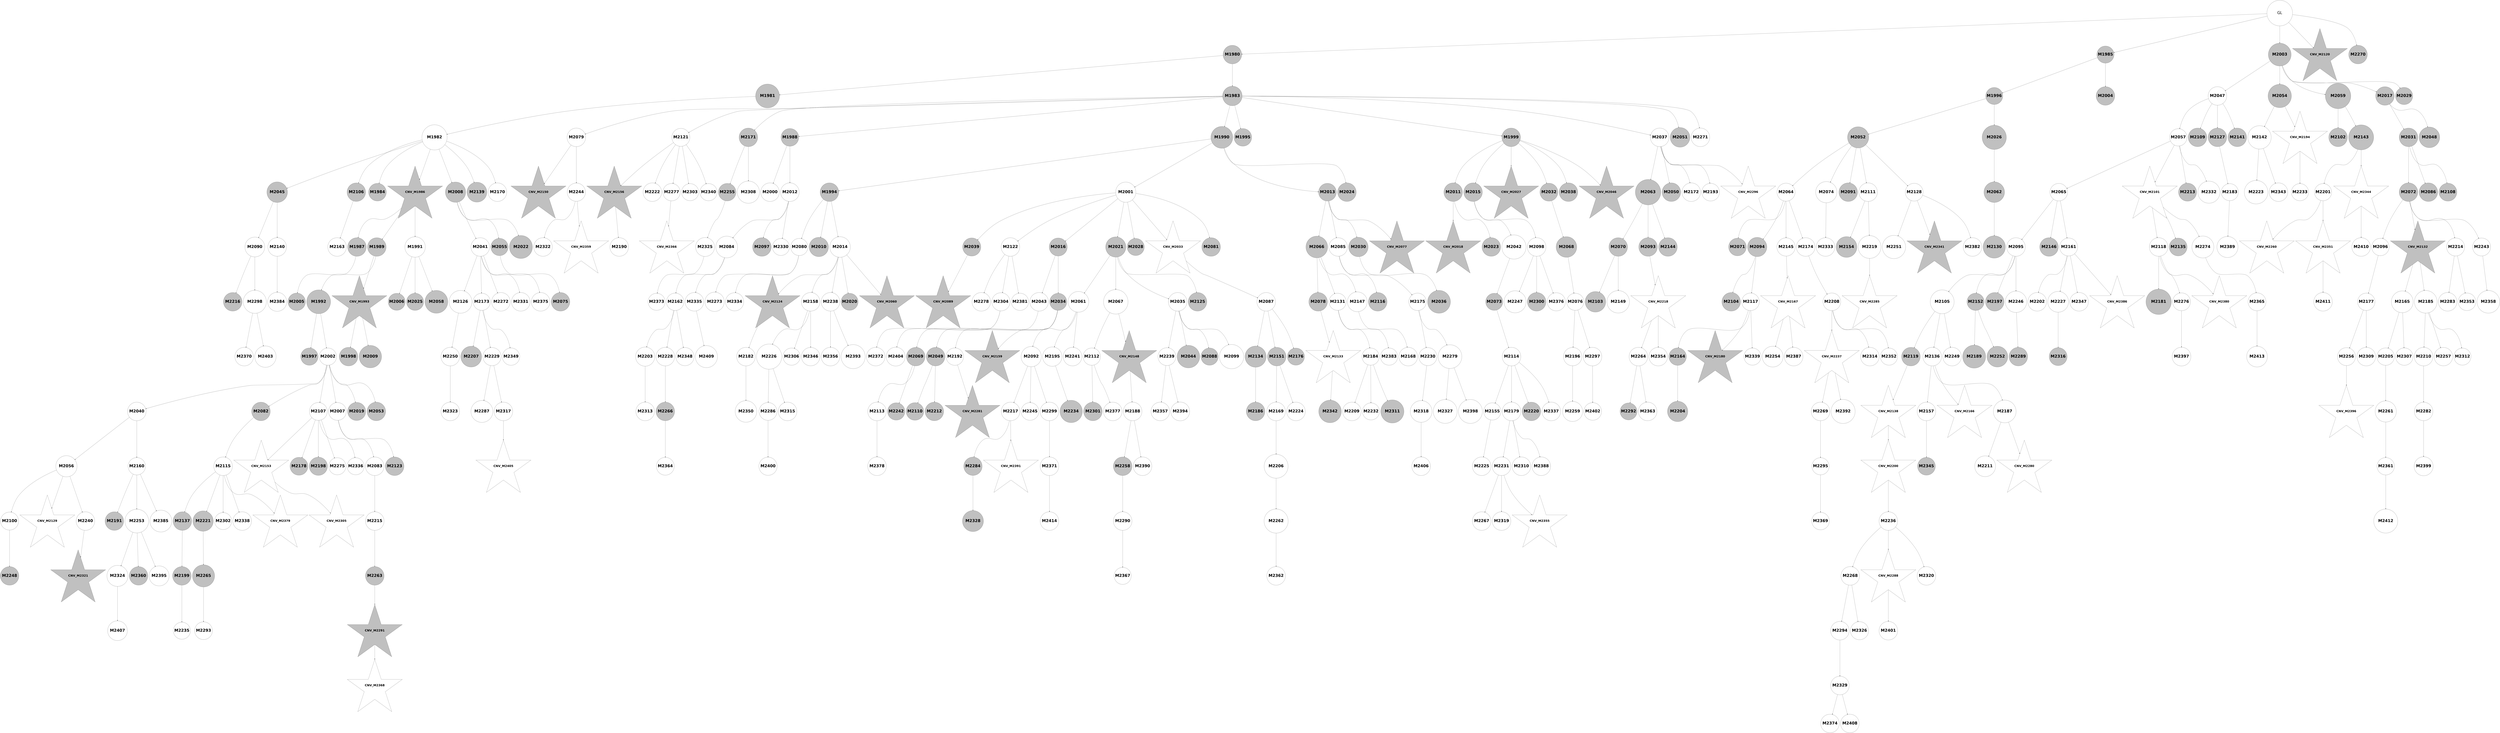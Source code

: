 digraph G { 
2049 -> 2099;
2050 -> 2066;
2050 -> 2170;
2051 -> 2136;
2051 -> 2183;
2051 -> 2282;
2051 -> 2341;
2051 -> 2385;
2052 -> 2083;
2053 -> 2079;
2055 -> 2100;
2055 -> 2150;
2057 -> 2067;
2057 -> 2119;
2057 -> 2137;
2057 -> 2151;
2059 -> 2120;
2059 -> 2222;
2062 -> 2074;
2062 -> 2084;
2062 -> 2101;
2062 -> 2121;
2062 -> 2138;
2064 -> 2152;
2064 -> 2204;
2065 -> 2085;
2066 -> 2110;
2066 -> 2139;
2066 -> 2250;
2067 -> 2075;
2067 -> 2111;
2067 -> 2223;
2067 -> 2342;
2069 -> 2112;
2069 -> 2153;
2071 -> 2102;
2071 -> 2205;
2071 -> 2251;
2072 -> 2140;
2073 -> 2080;
2073 -> 2103;
2073 -> 2154;
2074 -> 2081;
2074 -> 2104;
2074 -> 2155;
2074 -> 2184;
2075 -> 2105;
2075 -> 2156;
2075 -> 2171;
2076 -> 2088;
2076 -> 2141;
2076 -> 2157;
2077 -> 2122;
2077 -> 2158;
2078 -> 2086;
2079 -> 2123;
2079 -> 2252;
2080 -> 2113;
2080 -> 2159;
2082 -> 2106;
2082 -> 2142;
2082 -> 2224;
2082 -> 2253;
2083 -> 2124;
2084 -> 2343;
2086 -> 2206;
2086 -> 2307;
2088 -> 2143;
2089 -> 2160;
2089 -> 2254;
2090 -> 2283;
2090 -> 2344;
2092 -> 2125;
2093 -> 2225;
2094 -> 2172;
2094 -> 2345;
2095 -> 2126;
2095 -> 2185;
2097 -> 2144;
2097 -> 2161;
2097 -> 2186;
2100 -> 2226;
2100 -> 2308;
2102 -> 2227;
2102 -> 2255;
2102 -> 2309;
2103 -> 2228;
2104 -> 2114;
2104 -> 2127;
2105 -> 2115;
2105 -> 2162;
2105 -> 2207;
2105 -> 2256;
2106 -> 2187;
2108 -> 2257;
2108 -> 2310;
2108 -> 2386;
2110 -> 2258;
2111 -> 2128;
2111 -> 2145;
2111 -> 2284;
2115 -> 2129;
2115 -> 2146;
2115 -> 2259;
2116 -> 2173;
2117 -> 2163;
2117 -> 2188;
2117 -> 2208;
2117 -> 2285;
2117 -> 2346;
2121 -> 2164;
2121 -> 2229;
2122 -> 2311;
2122 -> 2387;
2123 -> 2388;
2124 -> 2165;
2124 -> 2189;
2124 -> 2230;
2124 -> 2347;
2125 -> 2147;
2125 -> 2231;
2125 -> 2312;
2125 -> 2348;
2125 -> 2389;
2127 -> 2174;
2127 -> 2190;
2127 -> 2349;
2128 -> 2191;
2128 -> 2286;
2128 -> 2390;
2129 -> 2148;
2131 -> 2166;
2131 -> 2232;
2131 -> 2287;
2131 -> 2313;
2131 -> 2350;
2132 -> 2288;
2132 -> 2314;
2132 -> 2391;
2134 -> 2192;
2136 -> 2260;
2137 -> 2193;
2138 -> 2261;
2138 -> 2351;
2138 -> 2392;
2141 -> 2194;
2141 -> 2393;
2142 -> 2175;
2142 -> 2195;
2143 -> 2352;
2144 -> 2196;
2146 -> 2167;
2146 -> 2176;
2146 -> 2197;
2147 -> 2209;
2148 -> 2210;
2150 -> 2394;
2152 -> 2233;
2152 -> 2353;
2153 -> 2211;
2153 -> 2354;
2155 -> 2177;
2157 -> 2178;
2158 -> 2198;
2161 -> 2179;
2161 -> 2234;
2162 -> 2199;
2162 -> 2262;
2163 -> 2315;
2165 -> 2235;
2166 -> 2200;
2167 -> 2355;
2168 -> 2236;
2168 -> 2316;
2168 -> 2356;
2170 -> 2201;
2170 -> 2263;
2170 -> 2395;
2171 -> 2212;
2171 -> 2237;
2171 -> 2357;
2171 -> 2396;
2172 -> 2213;
2172 -> 2238;
2172 -> 2358;
2174 -> 2214;
2175 -> 2215;
2175 -> 2317;
2177 -> 2264;
2177 -> 2397;
2179 -> 2216;
2181 -> 2265;
2181 -> 2318;
2183 -> 2217;
2183 -> 2239;
2183 -> 2359;
2184 -> 2218;
2185 -> 2240;
2185 -> 2289;
2187 -> 2266;
2187 -> 2319;
2189 -> 2241;
2189 -> 2320;
2189 -> 2398;
2192 -> 2360;
2193 -> 2399;
2194 -> 2219;
2194 -> 2242;
2194 -> 2321;
2195 -> 2220;
2195 -> 2267;
2195 -> 2322;
2197 -> 2221;
2197 -> 2290;
2198 -> 2268;
2198 -> 2400;
2202 -> 2291;
2204 -> 2243;
2205 -> 2244;
2206 -> 2269;
2209 -> 2245;
2210 -> 2246;
2211 -> 2270;
2211 -> 2361;
2213 -> 2323;
2215 -> 2271;
2216 -> 2272;
2218 -> 2247;
2218 -> 2324;
2218 -> 2362;
2220 -> 2292;
2224 -> 2293;
2224 -> 2363;
2225 -> 2273;
2227 -> 2294;
2227 -> 2401;
2228 -> 2274;
2228 -> 2364;
2229 -> 2295;
2231 -> 2275;
2236 -> 2296;
2236 -> 2325;
2237 -> 2326;
2238 -> 2276;
2239 -> 2297;
2239 -> 2327;
2240 -> 2328;
2241 -> 2277;
2241 -> 2329;
2241 -> 2365;
2246 -> 2278;
2246 -> 2298;
2246 -> 2330;
2247 -> 2279;
2247 -> 2402;
2248 -> 2366;
2248 -> 2403;
2249 -> 2367;
2249 -> 2404;
2250 -> 2331;
2253 -> 2368;
2254 -> 2332;
2254 -> 2369;
2256 -> 2299;
2260 -> 2333;
2263 -> 2334;
2263 -> 2370;
2263 -> 2405;
2265 -> 2335;
2266 -> 2406;
2268 -> 2300;
2271 -> 2371;
2272 -> 2372;
2273 -> 2301;
2274 -> 2302;
2274 -> 2373;
2275 -> 2303;
2276 -> 2374;
2278 -> 2304;
2278 -> 2336;
2279 -> 2305;
2284 -> 2375;
2286 -> 2407;
2287 -> 2376;
2289 -> 2337;
2289 -> 2408;
2292 -> 2409;
2294 -> 2338;
2296 -> 2410;
2298 -> 2411;
2300 -> 2377;
2301 -> 2378;
2304 -> 2339;
2305 -> 2379;
2307 -> 2412;
2308 -> 2380;
2308 -> 2413;
2309 -> 2381;
2314 -> 2382;
2314 -> 2414;
2327 -> 2415;
2328 -> 2416;
2334 -> 2417;
2335 -> 2383;
2339 -> 2384;
2339 -> 2418;
2345 -> 2419;
2354 -> 2420;
2361 -> 2421;
2371 -> 2422;
2375 -> 2423;
2381 -> 2424;
1989 -> 1990;
1989 -> 1995;
1989 -> 2013;
1989 -> 2130;
1989 -> 2280;
1990 -> 1991;
1990 -> 1993;
1991 -> 1992;
1992 -> 1994;
1992 -> 1996;
1992 -> 2018;
1992 -> 2055;
1992 -> 2116;
1992 -> 2149;
1992 -> 2180;
1993 -> 1998;
1993 -> 2000;
1993 -> 2005;
1993 -> 2009;
1993 -> 2047;
1993 -> 2061;
1993 -> 2089;
1993 -> 2131;
1993 -> 2181;
1993 -> 2281;
1995 -> 2006;
1995 -> 2014;
1996 -> 1997;
1996 -> 1999;
1996 -> 2001;
1997 -> 2015;
1998 -> 2010;
1998 -> 2022;
1999 -> 2002;
1999 -> 2003;
2000 -> 2004;
2000 -> 2011;
2000 -> 2023;
2000 -> 2034;
2001 -> 2016;
2001 -> 2035;
2001 -> 2068;
2002 -> 2007;
2002 -> 2012;
2003 -> 2008;
2003 -> 2019;
2004 -> 2020;
2004 -> 2024;
2004 -> 2090;
2006 -> 2036;
2006 -> 2062;
2009 -> 2021;
2009 -> 2025;
2009 -> 2037;
2009 -> 2042;
2009 -> 2048;
2009 -> 2056;
2011 -> 2026;
2011 -> 2031;
2011 -> 2038;
2011 -> 2043;
2011 -> 2049;
2011 -> 2091;
2011 -> 2132;
2012 -> 2017;
2012 -> 2029;
2012 -> 2050;
2012 -> 2063;
2012 -> 2092;
2012 -> 2117;
2013 -> 2027;
2013 -> 2039;
2013 -> 2057;
2013 -> 2064;
2013 -> 2069;
2017 -> 2093;
2017 -> 2133;
2018 -> 2032;
2018 -> 2051;
2018 -> 2065;
2021 -> 2028;
2021 -> 2033;
2022 -> 2094;
2022 -> 2107;
2022 -> 2340;
2023 -> 2040;
2023 -> 2076;
2023 -> 2087;
2023 -> 2095;
2024 -> 2030;
2024 -> 2070;
2024 -> 2134;
2024 -> 2168;
2024 -> 2248;
2025 -> 2052;
2025 -> 2108;
2026 -> 2044;
2026 -> 2053;
2027 -> 2041;
2027 -> 2058;
2031 -> 2045;
2031 -> 2071;
2031 -> 2077;
2031 -> 2135;
2036 -> 2072;
2040 -> 2046;
2041 -> 2082;
2041 -> 2096;
2041 -> 2118;
2042 -> 2078;
2043 -> 2097;
2044 -> 2059;
2044 -> 2169;
2044 -> 2202;
2045 -> 2054;
2045 -> 2098;
2045 -> 2109;
2045 -> 2249;
2047 -> 2060;
2047 -> 2073;
2047 -> 2182;
2047 -> 2203;
2047 -> 2306;
1989 [label="GL" fontname="arial-bold" fontsize=56 width=5 height=5];
1990 [shape=circle style=filled fillcolor=grey fontname="helvetica-bold" fontsize=56 label="M1980" width=0.43 height=2 ];
1991 [shape=circle style=filled fillcolor=grey fontname="helvetica-bold" fontsize=56 label="M1981" width=4.65 height=2 ];
1992 [shape=circle style=filled fillcolor=white fontname="helvetica-bold" fontsize=56 label="M1982" width=4.92 height=2 ];
1993 [shape=circle style=filled fillcolor=grey fontname="helvetica-bold" fontsize=56 label="M1983" width=3.81 height=2 ];
1994 [shape=circle style=filled fillcolor=grey fontname="helvetica-bold" fontsize=56 label="M1984" width=2.47 height=2 ];
1995 [shape=circle style=filled fillcolor=grey fontname="helvetica-bold" fontsize=56 label="M1985" width=3.04 height=2 ];
1996 [shape=star style=filled fillcolor=grey fontname="helvetica-bold" fontsize=42 label="CNV_M1986"];
1997 [shape=circle style=filled fillcolor=grey fontname="helvetica-bold" fontsize=56 label="M1987" width=1.73 height=2 ];
1998 [shape=circle style=filled fillcolor=grey fontname="helvetica-bold" fontsize=56 label="M1988" width=2.43 height=2 ];
1999 [shape=circle style=filled fillcolor=grey fontname="helvetica-bold" fontsize=56 label="M1989" width=1.54 height=2 ];
2000 [shape=circle style=filled fillcolor=grey fontname="helvetica-bold" fontsize=56 label="M1990" width=4.26 height=2 ];
2001 [shape=circle style=filled fillcolor=white fontname="helvetica-bold" fontsize=56 label="M1991" width=3.99 height=2 ];
2002 [shape=circle style=filled fillcolor=grey fontname="helvetica-bold" fontsize=56 label="M1992" width=4.65 height=2 ];
2003 [shape=star style=filled fillcolor=grey fontname="helvetica-bold" fontsize=42 label="CNV_M1993"];
2004 [shape=circle style=filled fillcolor=grey fontname="helvetica-bold" fontsize=56 label="M1994" width=0.64 height=2 ];
2005 [shape=circle style=filled fillcolor=grey fontname="helvetica-bold" fontsize=56 label="M1995" width=2.48 height=2 ];
2006 [shape=circle style=filled fillcolor=grey fontname="helvetica-bold" fontsize=56 label="M1996" width=3.24 height=2 ];
2007 [shape=circle style=filled fillcolor=grey fontname="helvetica-bold" fontsize=56 label="M1997" width=2.82 height=2 ];
2008 [shape=circle style=filled fillcolor=grey fontname="helvetica-bold" fontsize=56 label="M1998" width=1.45 height=2 ];
2009 [shape=circle style=filled fillcolor=grey fontname="helvetica-bold" fontsize=56 label="M1999" width=1 height=2 ];
2010 [shape=circle style=filled fillcolor=white fontname="helvetica-bold" fontsize=56 label="M2000" width=0.68 height=2 ];
2011 [shape=circle style=filled fillcolor=white fontname="helvetica-bold" fontsize=56 label="M2001" width=3.94 height=2 ];
2012 [shape=circle style=filled fillcolor=white fontname="helvetica-bold" fontsize=56 label="M2002" width=2.96 height=2 ];
2013 [shape=circle style=filled fillcolor=grey fontname="helvetica-bold" fontsize=56 label="M2003" width=4.45 height=2 ];
2014 [shape=circle style=filled fillcolor=grey fontname="helvetica-bold" fontsize=56 label="M2004" width=0.81 height=2 ];
2015 [shape=circle style=filled fillcolor=grey fontname="helvetica-bold" fontsize=56 label="M2005" width=2.61 height=2 ];
2016 [shape=circle style=filled fillcolor=grey fontname="helvetica-bold" fontsize=56 label="M2006" width=3.26 height=2 ];
2017 [shape=circle style=filled fillcolor=white fontname="helvetica-bold" fontsize=56 label="M2007" width=2.38 height=2 ];
2018 [shape=circle style=filled fillcolor=grey fontname="helvetica-bold" fontsize=56 label="M2008" width=3.96 height=2 ];
2019 [shape=circle style=filled fillcolor=grey fontname="helvetica-bold" fontsize=56 label="M2009" width=4.38 height=2 ];
2020 [shape=circle style=filled fillcolor=grey fontname="helvetica-bold" fontsize=56 label="M2010" width=3.76 height=2 ];
2021 [shape=circle style=filled fillcolor=grey fontname="helvetica-bold" fontsize=56 label="M2011" width=1.07 height=2 ];
2022 [shape=circle style=filled fillcolor=white fontname="helvetica-bold" fontsize=56 label="M2012" width=0.2 height=2 ];
2023 [shape=circle style=filled fillcolor=grey fontname="helvetica-bold" fontsize=56 label="M2013" width=3.46 height=2 ];
2024 [shape=circle style=filled fillcolor=white fontname="helvetica-bold" fontsize=56 label="M2014" width=4.02 height=2 ];
2025 [shape=circle style=filled fillcolor=grey fontname="helvetica-bold" fontsize=56 label="M2015" width=0.8 height=2 ];
2026 [shape=circle style=filled fillcolor=grey fontname="helvetica-bold" fontsize=56 label="M2016" width=3.51 height=2 ];
2027 [shape=circle style=filled fillcolor=grey fontname="helvetica-bold" fontsize=56 label="M2017" width=0.22 height=2 ];
2028 [shape=star style=filled fillcolor=grey fontname="helvetica-bold" fontsize=42 label="CNV_M2018"];
2029 [shape=circle style=filled fillcolor=grey fontname="helvetica-bold" fontsize=56 label="M2019" width=2.18 height=2 ];
2030 [shape=circle style=filled fillcolor=grey fontname="helvetica-bold" fontsize=56 label="M2020" width=3.25 height=2 ];
2031 [shape=circle style=filled fillcolor=grey fontname="helvetica-bold" fontsize=56 label="M2021" width=3.95 height=2 ];
2032 [shape=circle style=filled fillcolor=grey fontname="helvetica-bold" fontsize=56 label="M2022" width=4.49 height=2 ];
2033 [shape=circle style=filled fillcolor=grey fontname="helvetica-bold" fontsize=56 label="M2023" width=0.99 height=2 ];
2034 [shape=circle style=filled fillcolor=grey fontname="helvetica-bold" fontsize=56 label="M2024" width=0.79 height=2 ];
2035 [shape=circle style=filled fillcolor=grey fontname="helvetica-bold" fontsize=56 label="M2025" width=3.01 height=2 ];
2036 [shape=circle style=filled fillcolor=grey fontname="helvetica-bold" fontsize=56 label="M2026" width=4.72 height=2 ];
2037 [shape=star style=filled fillcolor=grey fontname="helvetica-bold" fontsize=42 label="CNV_M2027"];
2038 [shape=circle style=filled fillcolor=grey fontname="helvetica-bold" fontsize=56 label="M2028" width=3.04 height=2 ];
2039 [shape=circle style=filled fillcolor=grey fontname="helvetica-bold" fontsize=56 label="M2029" width=2.92 height=2 ];
2040 [shape=circle style=filled fillcolor=grey fontname="helvetica-bold" fontsize=56 label="M2030" width=3.79 height=2 ];
2041 [shape=circle style=filled fillcolor=grey fontname="helvetica-bold" fontsize=56 label="M2031" width=0.12 height=2 ];
2042 [shape=circle style=filled fillcolor=grey fontname="helvetica-bold" fontsize=56 label="M2032" width=2.3 height=2 ];
2043 [shape=star style=filled fillcolor=white fontname="helvetica-bold" fontsize=42 label="CNV_M2033"];
2044 [shape=circle style=filled fillcolor=grey fontname="helvetica-bold" fontsize=56 label="M2034" width=3.33 height=2 ];
2045 [shape=circle style=filled fillcolor=white fontname="helvetica-bold" fontsize=56 label="M2035" width=0.81 height=2 ];
2046 [shape=circle style=filled fillcolor=grey fontname="helvetica-bold" fontsize=56 label="M2036" width=4.46 height=2 ];
2047 [shape=circle style=filled fillcolor=white fontname="helvetica-bold" fontsize=56 label="M2037" width=1.07 height=2 ];
2048 [shape=circle style=filled fillcolor=grey fontname="helvetica-bold" fontsize=56 label="M2038" width=0.03 height=2 ];
2049 [shape=circle style=filled fillcolor=grey fontname="helvetica-bold" fontsize=56 label="M2039" width=2.2 height=2 ];
2050 [shape=circle style=filled fillcolor=white fontname="helvetica-bold" fontsize=56 label="M2040" width=1.14 height=2 ];
2051 [shape=circle style=filled fillcolor=white fontname="helvetica-bold" fontsize=56 label="M2041" width=1.95 height=2 ];
2052 [shape=circle style=filled fillcolor=white fontname="helvetica-bold" fontsize=56 label="M2042" width=4.72 height=2 ];
2053 [shape=circle style=filled fillcolor=white fontname="helvetica-bold" fontsize=56 label="M2043" width=0.68 height=2 ];
2054 [shape=circle style=filled fillcolor=grey fontname="helvetica-bold" fontsize=56 label="M2044" width=4.4 height=2 ];
2055 [shape=circle style=filled fillcolor=grey fontname="helvetica-bold" fontsize=56 label="M2045" width=4.02 height=2 ];
2056 [shape=star style=filled fillcolor=grey fontname="helvetica-bold" fontsize=42 label="CNV_M2046"];
2057 [shape=circle style=filled fillcolor=white fontname="helvetica-bold" fontsize=56 label="M2047" width=0.2 height=2 ];
2058 [shape=circle style=filled fillcolor=grey fontname="helvetica-bold" fontsize=56 label="M2048" width=4.03 height=2 ];
2059 [shape=circle style=filled fillcolor=grey fontname="helvetica-bold" fontsize=56 label="M2049" width=0.14 height=2 ];
2060 [shape=circle style=filled fillcolor=grey fontname="helvetica-bold" fontsize=56 label="M2050" width=0.56 height=2 ];
2061 [shape=circle style=filled fillcolor=grey fontname="helvetica-bold" fontsize=56 label="M2051" width=3.84 height=2 ];
2062 [shape=circle style=filled fillcolor=grey fontname="helvetica-bold" fontsize=56 label="M2052" width=4.14 height=2 ];
2063 [shape=circle style=filled fillcolor=grey fontname="helvetica-bold" fontsize=56 label="M2053" width=1.14 height=2 ];
2064 [shape=circle style=filled fillcolor=grey fontname="helvetica-bold" fontsize=56 label="M2054" width=4.56 height=2 ];
2065 [shape=circle style=filled fillcolor=grey fontname="helvetica-bold" fontsize=56 label="M2055" width=2.86 height=2 ];
2066 [shape=circle style=filled fillcolor=white fontname="helvetica-bold" fontsize=56 label="M2056" width=4.14 height=2 ];
2067 [shape=circle style=filled fillcolor=white fontname="helvetica-bold" fontsize=56 label="M2057" width=3.37 height=2 ];
2068 [shape=circle style=filled fillcolor=grey fontname="helvetica-bold" fontsize=56 label="M2058" width=4.46 height=2 ];
2069 [shape=circle style=filled fillcolor=grey fontname="helvetica-bold" fontsize=56 label="M2059" width=4.96 height=2 ];
2070 [shape=star style=filled fillcolor=grey fontname="helvetica-bold" fontsize=42 label="CNV_M2060"];
2071 [shape=circle style=filled fillcolor=white fontname="helvetica-bold" fontsize=56 label="M2061" width=4.04 height=2 ];
2072 [shape=circle style=filled fillcolor=grey fontname="helvetica-bold" fontsize=56 label="M2062" width=4.02 height=2 ];
2073 [shape=circle style=filled fillcolor=grey fontname="helvetica-bold" fontsize=56 label="M2063" width=4.96 height=2 ];
2074 [shape=circle style=filled fillcolor=white fontname="helvetica-bold" fontsize=56 label="M2064" width=2.23 height=2 ];
2075 [shape=circle style=filled fillcolor=white fontname="helvetica-bold" fontsize=56 label="M2065" width=2.58 height=2 ];
2076 [shape=circle style=filled fillcolor=grey fontname="helvetica-bold" fontsize=56 label="M2066" width=4.23 height=2 ];
2077 [shape=circle style=filled fillcolor=white fontname="helvetica-bold" fontsize=56 label="M2067" width=4.78 height=2 ];
2078 [shape=circle style=filled fillcolor=grey fontname="helvetica-bold" fontsize=56 label="M2068" width=4.03 height=2 ];
2079 [shape=circle style=filled fillcolor=grey fontname="helvetica-bold" fontsize=56 label="M2069" width=1.46 height=2 ];
2080 [shape=circle style=filled fillcolor=grey fontname="helvetica-bold" fontsize=56 label="M2070" width=0.65 height=2 ];
2081 [shape=circle style=filled fillcolor=grey fontname="helvetica-bold" fontsize=56 label="M2071" width=2.52 height=2 ];
2082 [shape=circle style=filled fillcolor=grey fontname="helvetica-bold" fontsize=56 label="M2072" width=0.3 height=2 ];
2083 [shape=circle style=filled fillcolor=grey fontname="helvetica-bold" fontsize=56 label="M2073" width=3.18 height=2 ];
2084 [shape=circle style=filled fillcolor=white fontname="helvetica-bold" fontsize=56 label="M2074" width=4.14 height=2 ];
2085 [shape=circle style=filled fillcolor=grey fontname="helvetica-bold" fontsize=56 label="M2075" width=1.63 height=2 ];
2086 [shape=circle style=filled fillcolor=white fontname="helvetica-bold" fontsize=56 label="M2076" width=3.09 height=2 ];
2087 [shape=star style=filled fillcolor=grey fontname="helvetica-bold" fontsize=42 label="CNV_M2077"];
2088 [shape=circle style=filled fillcolor=grey fontname="helvetica-bold" fontsize=56 label="M2078" width=0.88 height=2 ];
2089 [shape=circle style=filled fillcolor=white fontname="helvetica-bold" fontsize=56 label="M2079" width=0.05 height=2 ];
2090 [shape=circle style=filled fillcolor=white fontname="helvetica-bold" fontsize=56 label="M2080" width=2.94 height=2 ];
2091 [shape=circle style=filled fillcolor=grey fontname="helvetica-bold" fontsize=56 label="M2081" width=0.14 height=2 ];
2092 [shape=circle style=filled fillcolor=grey fontname="helvetica-bold" fontsize=56 label="M2082" width=0.25 height=2 ];
2093 [shape=circle style=filled fillcolor=white fontname="helvetica-bold" fontsize=56 label="M2083" width=0.86 height=2 ];
2094 [shape=circle style=filled fillcolor=white fontname="helvetica-bold" fontsize=56 label="M2084" width=4.24 height=2 ];
2095 [shape=circle style=filled fillcolor=white fontname="helvetica-bold" fontsize=56 label="M2085" width=2.03 height=2 ];
2096 [shape=circle style=filled fillcolor=grey fontname="helvetica-bold" fontsize=56 label="M2086" width=1.31 height=2 ];
2097 [shape=circle style=filled fillcolor=white fontname="helvetica-bold" fontsize=56 label="M2087" width=1.15 height=2 ];
2098 [shape=circle style=filled fillcolor=grey fontname="helvetica-bold" fontsize=56 label="M2088" width=2.96 height=2 ];
2099 [shape=star style=filled fillcolor=grey fontname="helvetica-bold" fontsize=42 label="CNV_M2089"];
2100 [shape=circle style=filled fillcolor=white fontname="helvetica-bold" fontsize=56 label="M2090" width=3.86 height=2 ];
2101 [shape=circle style=filled fillcolor=grey fontname="helvetica-bold" fontsize=56 label="M2091" width=1.88 height=2 ];
2102 [shape=circle style=filled fillcolor=white fontname="helvetica-bold" fontsize=56 label="M2092" width=3.95 height=2 ];
2103 [shape=circle style=filled fillcolor=grey fontname="helvetica-bold" fontsize=56 label="M2093" width=0.24 height=2 ];
2104 [shape=circle style=filled fillcolor=grey fontname="helvetica-bold" fontsize=56 label="M2094" width=3.76 height=2 ];
2105 [shape=circle style=filled fillcolor=white fontname="helvetica-bold" fontsize=56 label="M2095" width=0.15 height=2 ];
2106 [shape=circle style=filled fillcolor=white fontname="helvetica-bold" fontsize=56 label="M2096" width=2.72 height=2 ];
2107 [shape=circle style=filled fillcolor=grey fontname="helvetica-bold" fontsize=56 label="M2097" width=2.02 height=2 ];
2108 [shape=circle style=filled fillcolor=white fontname="helvetica-bold" fontsize=56 label="M2098" width=0.34 height=2 ];
2109 [shape=circle style=filled fillcolor=white fontname="helvetica-bold" fontsize=56 label="M2099" width=4.73 height=2 ];
2110 [shape=circle style=filled fillcolor=white fontname="helvetica-bold" fontsize=56 label="M2100" width=2.26 height=2 ];
2111 [shape=star style=filled fillcolor=white fontname="helvetica-bold" fontsize=42 label="CNV_M2101"];
2112 [shape=circle style=filled fillcolor=grey fontname="helvetica-bold" fontsize=56 label="M2102" width=1.51 height=2 ];
2113 [shape=circle style=filled fillcolor=grey fontname="helvetica-bold" fontsize=56 label="M2103" width=4.02 height=2 ];
2114 [shape=circle style=filled fillcolor=grey fontname="helvetica-bold" fontsize=56 label="M2104" width=1.89 height=2 ];
2115 [shape=circle style=filled fillcolor=white fontname="helvetica-bold" fontsize=56 label="M2105" width=4.65 height=2 ];
2116 [shape=circle style=filled fillcolor=grey fontname="helvetica-bold" fontsize=56 label="M2106" width=2.03 height=2 ];
2117 [shape=circle style=filled fillcolor=white fontname="helvetica-bold" fontsize=56 label="M2107" width=2.33 height=2 ];
2118 [shape=circle style=filled fillcolor=grey fontname="helvetica-bold" fontsize=56 label="M2108" width=3.49 height=2 ];
2119 [shape=circle style=filled fillcolor=grey fontname="helvetica-bold" fontsize=56 label="M2109" width=0.4 height=2 ];
2120 [shape=circle style=filled fillcolor=grey fontname="helvetica-bold" fontsize=56 label="M2110" width=2.53 height=2 ];
2121 [shape=circle style=filled fillcolor=white fontname="helvetica-bold" fontsize=56 label="M2111" width=1.23 height=2 ];
2122 [shape=circle style=filled fillcolor=white fontname="helvetica-bold" fontsize=56 label="M2112" width=2.82 height=2 ];
2123 [shape=circle style=filled fillcolor=white fontname="helvetica-bold" fontsize=56 label="M2113" width=0.73 height=2 ];
2124 [shape=circle style=filled fillcolor=white fontname="helvetica-bold" fontsize=56 label="M2114" width=0.02 height=2 ];
2125 [shape=circle style=filled fillcolor=white fontname="helvetica-bold" fontsize=56 label="M2115" width=0.22 height=2 ];
2126 [shape=circle style=filled fillcolor=grey fontname="helvetica-bold" fontsize=56 label="M2116" width=1.49 height=2 ];
2127 [shape=circle style=filled fillcolor=white fontname="helvetica-bold" fontsize=56 label="M2117" width=2.58 height=2 ];
2128 [shape=circle style=filled fillcolor=white fontname="helvetica-bold" fontsize=56 label="M2118" width=1.1 height=2 ];
2129 [shape=circle style=filled fillcolor=grey fontname="helvetica-bold" fontsize=56 label="M2119" width=1.28 height=2 ];
2130 [shape=star style=filled fillcolor=grey fontname="helvetica-bold" fontsize=42 label="CNV_M2120"];
2131 [shape=circle style=filled fillcolor=white fontname="helvetica-bold" fontsize=56 label="M2121" width=2.25 height=2 ];
2132 [shape=circle style=filled fillcolor=white fontname="helvetica-bold" fontsize=56 label="M2122" width=0.31 height=2 ];
2133 [shape=circle style=filled fillcolor=grey fontname="helvetica-bold" fontsize=56 label="M2123" width=1.75 height=2 ];
2134 [shape=star style=filled fillcolor=grey fontname="helvetica-bold" fontsize=42 label="CNV_M2124"];
2135 [shape=circle style=filled fillcolor=grey fontname="helvetica-bold" fontsize=56 label="M2125" width=1.42 height=2 ];
2136 [shape=circle style=filled fillcolor=white fontname="helvetica-bold" fontsize=56 label="M2126" width=4.45 height=2 ];
2137 [shape=circle style=filled fillcolor=grey fontname="helvetica-bold" fontsize=56 label="M2127" width=0.44 height=2 ];
2138 [shape=circle style=filled fillcolor=white fontname="helvetica-bold" fontsize=56 label="M2128" width=2.4 height=2 ];
2139 [shape=star style=filled fillcolor=white fontname="helvetica-bold" fontsize=42 label="CNV_M2129"];
2140 [shape=circle style=filled fillcolor=grey fontname="helvetica-bold" fontsize=56 label="M2130" width=4.35 height=2 ];
2141 [shape=circle style=filled fillcolor=white fontname="helvetica-bold" fontsize=56 label="M2131" width=3.03 height=2 ];
2142 [shape=star style=filled fillcolor=grey fontname="helvetica-bold" fontsize=42 label="CNV_M2132"];
2143 [shape=star style=filled fillcolor=white fontname="helvetica-bold" fontsize=42 label="CNV_M2133"];
2144 [shape=circle style=filled fillcolor=grey fontname="helvetica-bold" fontsize=56 label="M2134" width=4.12 height=2 ];
2145 [shape=circle style=filled fillcolor=grey fontname="helvetica-bold" fontsize=56 label="M2135" width=2.34 height=2 ];
2146 [shape=circle style=filled fillcolor=white fontname="helvetica-bold" fontsize=56 label="M2136" width=0.86 height=2 ];
2147 [shape=circle style=filled fillcolor=grey fontname="helvetica-bold" fontsize=56 label="M2137" width=0.33 height=2 ];
2148 [shape=star style=filled fillcolor=white fontname="helvetica-bold" fontsize=42 label="CNV_M2138"];
2149 [shape=circle style=filled fillcolor=grey fontname="helvetica-bold" fontsize=56 label="M2139" width=3.88 height=2 ];
2150 [shape=circle style=filled fillcolor=white fontname="helvetica-bold" fontsize=56 label="M2140" width=1.58 height=2 ];
2151 [shape=circle style=filled fillcolor=grey fontname="helvetica-bold" fontsize=56 label="M2141" width=1.92 height=2 ];
2152 [shape=circle style=filled fillcolor=white fontname="helvetica-bold" fontsize=56 label="M2142" width=4.55 height=2 ];
2153 [shape=circle style=filled fillcolor=grey fontname="helvetica-bold" fontsize=56 label="M2143" width=4.87 height=2 ];
2154 [shape=circle style=filled fillcolor=grey fontname="helvetica-bold" fontsize=56 label="M2144" width=0.94 height=2 ];
2155 [shape=circle style=filled fillcolor=white fontname="helvetica-bold" fontsize=56 label="M2145" width=3.56 height=2 ];
2156 [shape=circle style=filled fillcolor=grey fontname="helvetica-bold" fontsize=56 label="M2146" width=0.69 height=2 ];
2157 [shape=circle style=filled fillcolor=white fontname="helvetica-bold" fontsize=56 label="M2147" width=3.86 height=2 ];
2158 [shape=star style=filled fillcolor=grey fontname="helvetica-bold" fontsize=42 label="CNV_M2148"];
2159 [shape=circle style=filled fillcolor=white fontname="helvetica-bold" fontsize=56 label="M2149" width=4.37 height=2 ];
2160 [shape=star style=filled fillcolor=grey fontname="helvetica-bold" fontsize=42 label="CNV_M2150"];
2161 [shape=circle style=filled fillcolor=grey fontname="helvetica-bold" fontsize=56 label="M2151" width=1.99 height=2 ];
2162 [shape=circle style=filled fillcolor=grey fontname="helvetica-bold" fontsize=56 label="M2152" width=2.9 height=2 ];
2163 [shape=star style=filled fillcolor=white fontname="helvetica-bold" fontsize=42 label="CNV_M2153"];
2164 [shape=circle style=filled fillcolor=grey fontname="helvetica-bold" fontsize=56 label="M2154" width=4.06 height=2 ];
2165 [shape=circle style=filled fillcolor=white fontname="helvetica-bold" fontsize=56 label="M2155" width=2.85 height=2 ];
2166 [shape=star style=filled fillcolor=grey fontname="helvetica-bold" fontsize=42 label="CNV_M2156"];
2167 [shape=circle style=filled fillcolor=white fontname="helvetica-bold" fontsize=56 label="M2157" width=0.95 height=2 ];
2168 [shape=circle style=filled fillcolor=white fontname="helvetica-bold" fontsize=56 label="M2158" width=1.78 height=2 ];
2169 [shape=star style=filled fillcolor=grey fontname="helvetica-bold" fontsize=42 label="CNV_M2159"];
2170 [shape=circle style=filled fillcolor=white fontname="helvetica-bold" fontsize=56 label="M2160" width=2.78 height=2 ];
2171 [shape=circle style=filled fillcolor=white fontname="helvetica-bold" fontsize=56 label="M2161" width=2.28 height=2 ];
2172 [shape=circle style=filled fillcolor=white fontname="helvetica-bold" fontsize=56 label="M2162" width=3.39 height=2 ];
2173 [shape=circle style=filled fillcolor=white fontname="helvetica-bold" fontsize=56 label="M2163" width=1.67 height=2 ];
2174 [shape=circle style=filled fillcolor=grey fontname="helvetica-bold" fontsize=56 label="M2164" width=2.61 height=2 ];
2175 [shape=circle style=filled fillcolor=white fontname="helvetica-bold" fontsize=56 label="M2165" width=4.25 height=2 ];
2176 [shape=star style=filled fillcolor=white fontname="helvetica-bold" fontsize=42 label="CNV_M2166"];
2177 [shape=star style=filled fillcolor=white fontname="helvetica-bold" fontsize=42 label="CNV_M2167"];
2178 [shape=circle style=filled fillcolor=white fontname="helvetica-bold" fontsize=56 label="M2168" width=1.95 height=2 ];
2179 [shape=circle style=filled fillcolor=white fontname="helvetica-bold" fontsize=56 label="M2169" width=1.46 height=2 ];
2180 [shape=circle style=filled fillcolor=white fontname="helvetica-bold" fontsize=56 label="M2170" width=1.26 height=2 ];
2181 [shape=circle style=filled fillcolor=grey fontname="helvetica-bold" fontsize=56 label="M2171" width=0.49 height=2 ];
2182 [shape=circle style=filled fillcolor=white fontname="helvetica-bold" fontsize=56 label="M2172" width=0.23 height=2 ];
2183 [shape=circle style=filled fillcolor=white fontname="helvetica-bold" fontsize=56 label="M2173" width=3.05 height=2 ];
2184 [shape=circle style=filled fillcolor=white fontname="helvetica-bold" fontsize=56 label="M2174" width=0.61 height=2 ];
2185 [shape=circle style=filled fillcolor=white fontname="helvetica-bold" fontsize=56 label="M2175" width=2.65 height=2 ];
2186 [shape=circle style=filled fillcolor=grey fontname="helvetica-bold" fontsize=56 label="M2176" width=3.1 height=2 ];
2187 [shape=circle style=filled fillcolor=white fontname="helvetica-bold" fontsize=56 label="M2177" width=2.74 height=2 ];
2188 [shape=circle style=filled fillcolor=grey fontname="helvetica-bold" fontsize=56 label="M2178" width=2.29 height=2 ];
2189 [shape=circle style=filled fillcolor=white fontname="helvetica-bold" fontsize=56 label="M2179" width=0.75 height=2 ];
2190 [shape=star style=filled fillcolor=grey fontname="helvetica-bold" fontsize=42 label="CNV_M2180"];
2191 [shape=circle style=filled fillcolor=grey fontname="helvetica-bold" fontsize=56 label="M2181" width=4.95 height=2 ];
2192 [shape=circle style=filled fillcolor=white fontname="helvetica-bold" fontsize=56 label="M2182" width=1.93 height=2 ];
2193 [shape=circle style=filled fillcolor=white fontname="helvetica-bold" fontsize=56 label="M2183" width=3.21 height=2 ];
2194 [shape=circle style=filled fillcolor=white fontname="helvetica-bold" fontsize=56 label="M2184" width=3.02 height=2 ];
2195 [shape=circle style=filled fillcolor=white fontname="helvetica-bold" fontsize=56 label="M2185" width=4.41 height=2 ];
2196 [shape=circle style=filled fillcolor=grey fontname="helvetica-bold" fontsize=56 label="M2186" width=1.54 height=2 ];
2197 [shape=circle style=filled fillcolor=white fontname="helvetica-bold" fontsize=56 label="M2187" width=4.43 height=2 ];
2198 [shape=circle style=filled fillcolor=white fontname="helvetica-bold" fontsize=56 label="M2188" width=0.72 height=2 ];
2199 [shape=circle style=filled fillcolor=grey fontname="helvetica-bold" fontsize=56 label="M2189" width=4.48 height=2 ];
2200 [shape=circle style=filled fillcolor=white fontname="helvetica-bold" fontsize=56 label="M2190" width=1.03 height=2 ];
2201 [shape=circle style=filled fillcolor=grey fontname="helvetica-bold" fontsize=56 label="M2191" width=1.46 height=2 ];
2202 [shape=circle style=filled fillcolor=white fontname="helvetica-bold" fontsize=56 label="M2192" width=2.72 height=2 ];
2203 [shape=circle style=filled fillcolor=white fontname="helvetica-bold" fontsize=56 label="M2193" width=3.45 height=2 ];
2204 [shape=star style=filled fillcolor=white fontname="helvetica-bold" fontsize=42 label="CNV_M2194"];
2205 [shape=circle style=filled fillcolor=white fontname="helvetica-bold" fontsize=56 label="M2195" width=3.78 height=2 ];
2206 [shape=circle style=filled fillcolor=white fontname="helvetica-bold" fontsize=56 label="M2196" width=2.09 height=2 ];
2207 [shape=circle style=filled fillcolor=grey fontname="helvetica-bold" fontsize=56 label="M2197" width=1.75 height=2 ];
2208 [shape=circle style=filled fillcolor=grey fontname="helvetica-bold" fontsize=56 label="M2198" width=2.14 height=2 ];
2209 [shape=circle style=filled fillcolor=grey fontname="helvetica-bold" fontsize=56 label="M2199" width=0.75 height=2 ];
2210 [shape=star style=filled fillcolor=white fontname="helvetica-bold" fontsize=42 label="CNV_M2200"];
2211 [shape=circle style=filled fillcolor=white fontname="helvetica-bold" fontsize=56 label="M2201" width=3.09 height=2 ];
2212 [shape=circle style=filled fillcolor=white fontname="helvetica-bold" fontsize=56 label="M2202" width=1.52 height=2 ];
2213 [shape=circle style=filled fillcolor=white fontname="helvetica-bold" fontsize=56 label="M2203" width=3.74 height=2 ];
2214 [shape=circle style=filled fillcolor=grey fontname="helvetica-bold" fontsize=56 label="M2204" width=3.97 height=2 ];
2215 [shape=circle style=filled fillcolor=white fontname="helvetica-bold" fontsize=56 label="M2205" width=2.71 height=2 ];
2216 [shape=circle style=filled fillcolor=white fontname="helvetica-bold" fontsize=56 label="M2206" width=4.67 height=2 ];
2217 [shape=circle style=filled fillcolor=grey fontname="helvetica-bold" fontsize=56 label="M2207" width=4.05 height=2 ];
2218 [shape=circle style=filled fillcolor=white fontname="helvetica-bold" fontsize=56 label="M2208" width=2.47 height=2 ];
2219 [shape=circle style=filled fillcolor=white fontname="helvetica-bold" fontsize=56 label="M2209" width=0.88 height=2 ];
2220 [shape=circle style=filled fillcolor=white fontname="helvetica-bold" fontsize=56 label="M2210" width=3.63 height=2 ];
2221 [shape=circle style=filled fillcolor=white fontname="helvetica-bold" fontsize=56 label="M2211" width=4.05 height=2 ];
2222 [shape=circle style=filled fillcolor=grey fontname="helvetica-bold" fontsize=56 label="M2212" width=1.59 height=2 ];
2223 [shape=circle style=filled fillcolor=grey fontname="helvetica-bold" fontsize=56 label="M2213" width=3.51 height=2 ];
2224 [shape=circle style=filled fillcolor=white fontname="helvetica-bold" fontsize=56 label="M2214" width=2.27 height=2 ];
2225 [shape=circle style=filled fillcolor=white fontname="helvetica-bold" fontsize=56 label="M2215" width=1.84 height=2 ];
2226 [shape=circle style=filled fillcolor=grey fontname="helvetica-bold" fontsize=56 label="M2216" width=0.64 height=2 ];
2227 [shape=circle style=filled fillcolor=white fontname="helvetica-bold" fontsize=56 label="M2217" width=0.69 height=2 ];
2228 [shape=star style=filled fillcolor=white fontname="helvetica-bold" fontsize=42 label="CNV_M2218"];
2229 [shape=circle style=filled fillcolor=white fontname="helvetica-bold" fontsize=56 label="M2219" width=4.45 height=2 ];
2230 [shape=circle style=filled fillcolor=grey fontname="helvetica-bold" fontsize=56 label="M2220" width=1.4 height=2 ];
2231 [shape=circle style=filled fillcolor=grey fontname="helvetica-bold" fontsize=56 label="M2221" width=3.97 height=2 ];
2232 [shape=circle style=filled fillcolor=white fontname="helvetica-bold" fontsize=56 label="M2222" width=0.11 height=2 ];
2233 [shape=circle style=filled fillcolor=white fontname="helvetica-bold" fontsize=56 label="M2223" width=4.6 height=2 ];
2234 [shape=circle style=filled fillcolor=white fontname="helvetica-bold" fontsize=56 label="M2224" width=0.61 height=2 ];
2235 [shape=circle style=filled fillcolor=white fontname="helvetica-bold" fontsize=56 label="M2225" width=1.82 height=2 ];
2236 [shape=circle style=filled fillcolor=white fontname="helvetica-bold" fontsize=56 label="M2226" width=4.91 height=2 ];
2237 [shape=circle style=filled fillcolor=white fontname="helvetica-bold" fontsize=56 label="M2227" width=4.06 height=2 ];
2238 [shape=circle style=filled fillcolor=white fontname="helvetica-bold" fontsize=56 label="M2228" width=0.22 height=2 ];
2239 [shape=circle style=filled fillcolor=white fontname="helvetica-bold" fontsize=56 label="M2229" width=2.17 height=2 ];
2240 [shape=circle style=filled fillcolor=white fontname="helvetica-bold" fontsize=56 label="M2230" width=3.52 height=2 ];
2241 [shape=circle style=filled fillcolor=white fontname="helvetica-bold" fontsize=56 label="M2231" width=0.59 height=2 ];
2242 [shape=circle style=filled fillcolor=white fontname="helvetica-bold" fontsize=56 label="M2232" width=3.25 height=2 ];
2243 [shape=circle style=filled fillcolor=white fontname="helvetica-bold" fontsize=56 label="M2233" width=2.95 height=2 ];
2244 [shape=circle style=filled fillcolor=grey fontname="helvetica-bold" fontsize=56 label="M2234" width=4.36 height=2 ];
2245 [shape=circle style=filled fillcolor=white fontname="helvetica-bold" fontsize=56 label="M2235" width=3.22 height=2 ];
2246 [shape=circle style=filled fillcolor=white fontname="helvetica-bold" fontsize=56 label="M2236" width=0.49 height=2 ];
2247 [shape=star style=filled fillcolor=white fontname="helvetica-bold" fontsize=42 label="CNV_M2237"];
2248 [shape=circle style=filled fillcolor=white fontname="helvetica-bold" fontsize=56 label="M2238" width=1.21 height=2 ];
2249 [shape=circle style=filled fillcolor=white fontname="helvetica-bold" fontsize=56 label="M2239" width=3.47 height=2 ];
2250 [shape=circle style=filled fillcolor=white fontname="helvetica-bold" fontsize=56 label="M2240" width=0.03 height=2 ];
2251 [shape=circle style=filled fillcolor=white fontname="helvetica-bold" fontsize=56 label="M2241" width=1.18 height=2 ];
2252 [shape=circle style=filled fillcolor=grey fontname="helvetica-bold" fontsize=56 label="M2242" width=2.79 height=2 ];
2253 [shape=circle style=filled fillcolor=white fontname="helvetica-bold" fontsize=56 label="M2243" width=3.5 height=2 ];
2254 [shape=circle style=filled fillcolor=white fontname="helvetica-bold" fontsize=56 label="M2244" width=2.14 height=2 ];
2255 [shape=circle style=filled fillcolor=white fontname="helvetica-bold" fontsize=56 label="M2245" width=2.43 height=2 ];
2256 [shape=circle style=filled fillcolor=white fontname="helvetica-bold" fontsize=56 label="M2246" width=4.17 height=2 ];
2257 [shape=circle style=filled fillcolor=white fontname="helvetica-bold" fontsize=56 label="M2247" width=4.3 height=2 ];
2258 [shape=circle style=filled fillcolor=grey fontname="helvetica-bold" fontsize=56 label="M2248" width=1.42 height=2 ];
2259 [shape=circle style=filled fillcolor=white fontname="helvetica-bold" fontsize=56 label="M2249" width=2.01 height=2 ];
2260 [shape=circle style=filled fillcolor=white fontname="helvetica-bold" fontsize=56 label="M2250" width=1.66 height=2 ];
2261 [shape=circle style=filled fillcolor=white fontname="helvetica-bold" fontsize=56 label="M2251" width=4.54 height=2 ];
2262 [shape=circle style=filled fillcolor=grey fontname="helvetica-bold" fontsize=56 label="M2252" width=4.06 height=2 ];
2263 [shape=circle style=filled fillcolor=white fontname="helvetica-bold" fontsize=56 label="M2253" width=4.63 height=2 ];
2264 [shape=circle style=filled fillcolor=white fontname="helvetica-bold" fontsize=56 label="M2254" width=4.06 height=2 ];
2265 [shape=circle style=filled fillcolor=grey fontname="helvetica-bold" fontsize=56 label="M2255" width=2.55 height=2 ];
2266 [shape=circle style=filled fillcolor=white fontname="helvetica-bold" fontsize=56 label="M2256" width=2.31 height=2 ];
2267 [shape=circle style=filled fillcolor=white fontname="helvetica-bold" fontsize=56 label="M2257" width=2.07 height=2 ];
2268 [shape=circle style=filled fillcolor=grey fontname="helvetica-bold" fontsize=56 label="M2258" width=0.99 height=2 ];
2269 [shape=circle style=filled fillcolor=white fontname="helvetica-bold" fontsize=56 label="M2259" width=3.91 height=2 ];
2270 [shape=star style=filled fillcolor=white fontname="helvetica-bold" fontsize=42 label="CNV_M2260"];
2271 [shape=circle style=filled fillcolor=white fontname="helvetica-bold" fontsize=56 label="M2261" width=4.13 height=2 ];
2272 [shape=circle style=filled fillcolor=white fontname="helvetica-bold" fontsize=56 label="M2262" width=4.69 height=2 ];
2273 [shape=circle style=filled fillcolor=grey fontname="helvetica-bold" fontsize=56 label="M2263" width=1.92 height=2 ];
2274 [shape=circle style=filled fillcolor=white fontname="helvetica-bold" fontsize=56 label="M2264" width=0.77 height=2 ];
2275 [shape=circle style=filled fillcolor=grey fontname="helvetica-bold" fontsize=56 label="M2265" width=4.32 height=2 ];
2276 [shape=circle style=filled fillcolor=grey fontname="helvetica-bold" fontsize=56 label="M2266" width=1.86 height=2 ];
2277 [shape=circle style=filled fillcolor=white fontname="helvetica-bold" fontsize=56 label="M2267" width=0.9 height=2 ];
2278 [shape=circle style=filled fillcolor=white fontname="helvetica-bold" fontsize=56 label="M2268" width=0.11 height=2 ];
2279 [shape=circle style=filled fillcolor=white fontname="helvetica-bold" fontsize=56 label="M2269" width=1.16 height=2 ];
2280 [shape=circle style=filled fillcolor=grey fontname="helvetica-bold" fontsize=56 label="M2270" width=1.08 height=2 ];
2281 [shape=circle style=filled fillcolor=white fontname="helvetica-bold" fontsize=56 label="M2271" width=0.46 height=2 ];
2282 [shape=circle style=filled fillcolor=white fontname="helvetica-bold" fontsize=56 label="M2272" width=1.8 height=2 ];
2283 [shape=circle style=filled fillcolor=white fontname="helvetica-bold" fontsize=56 label="M2273" width=3.77 height=2 ];
2284 [shape=circle style=filled fillcolor=white fontname="helvetica-bold" fontsize=56 label="M2274" width=4.28 height=2 ];
2285 [shape=circle style=filled fillcolor=white fontname="helvetica-bold" fontsize=56 label="M2275" width=3.1 height=2 ];
2286 [shape=circle style=filled fillcolor=white fontname="helvetica-bold" fontsize=56 label="M2276" width=2.33 height=2 ];
2287 [shape=circle style=filled fillcolor=white fontname="helvetica-bold" fontsize=56 label="M2277" width=2.78 height=2 ];
2288 [shape=circle style=filled fillcolor=white fontname="helvetica-bold" fontsize=56 label="M2278" width=1.14 height=2 ];
2289 [shape=circle style=filled fillcolor=white fontname="helvetica-bold" fontsize=56 label="M2279" width=4.63 height=2 ];
2290 [shape=star style=filled fillcolor=white fontname="helvetica-bold" fontsize=42 label="CNV_M2280"];
2291 [shape=star style=filled fillcolor=grey fontname="helvetica-bold" fontsize=42 label="CNV_M2281"];
2292 [shape=circle style=filled fillcolor=white fontname="helvetica-bold" fontsize=56 label="M2282" width=2.03 height=2 ];
2293 [shape=circle style=filled fillcolor=white fontname="helvetica-bold" fontsize=56 label="M2283" width=1.08 height=2 ];
2294 [shape=circle style=filled fillcolor=grey fontname="helvetica-bold" fontsize=56 label="M2284" width=2.08 height=2 ];
2295 [shape=star style=filled fillcolor=white fontname="helvetica-bold" fontsize=42 label="CNV_M2285"];
2296 [shape=circle style=filled fillcolor=white fontname="helvetica-bold" fontsize=56 label="M2286" width=2.33 height=2 ];
2297 [shape=circle style=filled fillcolor=white fontname="helvetica-bold" fontsize=56 label="M2287" width=4.28 height=2 ];
2298 [shape=star style=filled fillcolor=white fontname="helvetica-bold" fontsize=42 label="CNV_M2288"];
2299 [shape=circle style=filled fillcolor=grey fontname="helvetica-bold" fontsize=56 label="M2289" width=0.12 height=2 ];
2300 [shape=circle style=filled fillcolor=white fontname="helvetica-bold" fontsize=56 label="M2290" width=1.57 height=2 ];
2301 [shape=star style=filled fillcolor=grey fontname="helvetica-bold" fontsize=42 label="CNV_M2291"];
2302 [shape=circle style=filled fillcolor=grey fontname="helvetica-bold" fontsize=56 label="M2292" width=3.29 height=2 ];
2303 [shape=circle style=filled fillcolor=white fontname="helvetica-bold" fontsize=56 label="M2293" width=3.46 height=2 ];
2304 [shape=circle style=filled fillcolor=white fontname="helvetica-bold" fontsize=56 label="M2294" width=1.78 height=2 ];
2305 [shape=circle style=filled fillcolor=white fontname="helvetica-bold" fontsize=56 label="M2295" width=3.05 height=2 ];
2306 [shape=star style=filled fillcolor=white fontname="helvetica-bold" fontsize=42 label="CNV_M2296"];
2307 [shape=circle style=filled fillcolor=white fontname="helvetica-bold" fontsize=56 label="M2297" width=0.19 height=2 ];
2308 [shape=circle style=filled fillcolor=white fontname="helvetica-bold" fontsize=56 label="M2298" width=4.5 height=2 ];
2309 [shape=circle style=filled fillcolor=white fontname="helvetica-bold" fontsize=56 label="M2299" width=0.35 height=2 ];
2310 [shape=circle style=filled fillcolor=grey fontname="helvetica-bold" fontsize=56 label="M2300" width=1.91 height=2 ];
2311 [shape=circle style=filled fillcolor=grey fontname="helvetica-bold" fontsize=56 label="M2301" width=0.49 height=2 ];
2312 [shape=circle style=filled fillcolor=white fontname="helvetica-bold" fontsize=56 label="M2302" width=3.15 height=2 ];
2313 [shape=circle style=filled fillcolor=white fontname="helvetica-bold" fontsize=56 label="M2303" width=3.13 height=2 ];
2314 [shape=circle style=filled fillcolor=white fontname="helvetica-bold" fontsize=56 label="M2304" width=3.54 height=2 ];
2315 [shape=star style=filled fillcolor=white fontname="helvetica-bold" fontsize=42 label="CNV_M2305"];
2316 [shape=circle style=filled fillcolor=white fontname="helvetica-bold" fontsize=56 label="M2306" width=2.97 height=2 ];
2317 [shape=circle style=filled fillcolor=white fontname="helvetica-bold" fontsize=56 label="M2307" width=3.39 height=2 ];
2318 [shape=circle style=filled fillcolor=white fontname="helvetica-bold" fontsize=56 label="M2308" width=4.33 height=2 ];
2319 [shape=circle style=filled fillcolor=white fontname="helvetica-bold" fontsize=56 label="M2309" width=0.35 height=2 ];
2320 [shape=circle style=filled fillcolor=white fontname="helvetica-bold" fontsize=56 label="M2310" width=0.54 height=2 ];
2321 [shape=circle style=filled fillcolor=grey fontname="helvetica-bold" fontsize=56 label="M2311" width=4.51 height=2 ];
2322 [shape=circle style=filled fillcolor=white fontname="helvetica-bold" fontsize=56 label="M2312" width=3.23 height=2 ];
2323 [shape=circle style=filled fillcolor=white fontname="helvetica-bold" fontsize=56 label="M2313" width=2.01 height=2 ];
2324 [shape=circle style=filled fillcolor=white fontname="helvetica-bold" fontsize=56 label="M2314" width=0.64 height=2 ];
2325 [shape=circle style=filled fillcolor=white fontname="helvetica-bold" fontsize=56 label="M2315" width=1.2 height=2 ];
2326 [shape=circle style=filled fillcolor=grey fontname="helvetica-bold" fontsize=56 label="M2316" width=2.29 height=2 ];
2327 [shape=circle style=filled fillcolor=white fontname="helvetica-bold" fontsize=56 label="M2317" width=1.69 height=2 ];
2328 [shape=circle style=filled fillcolor=white fontname="helvetica-bold" fontsize=56 label="M2318" width=4.23 height=2 ];
2329 [shape=circle style=filled fillcolor=white fontname="helvetica-bold" fontsize=56 label="M2319" width=1.4 height=2 ];
2330 [shape=circle style=filled fillcolor=white fontname="helvetica-bold" fontsize=56 label="M2320" width=1.37 height=2 ];
2331 [shape=star style=filled fillcolor=grey fontname="helvetica-bold" fontsize=42 label="CNV_M2321"];
2332 [shape=circle style=filled fillcolor=white fontname="helvetica-bold" fontsize=56 label="M2322" width=0.49 height=2 ];
2333 [shape=circle style=filled fillcolor=white fontname="helvetica-bold" fontsize=56 label="M2323" width=1.02 height=2 ];
2334 [shape=circle style=filled fillcolor=white fontname="helvetica-bold" fontsize=56 label="M2324" width=4.11 height=2 ];
2335 [shape=circle style=filled fillcolor=white fontname="helvetica-bold" fontsize=56 label="M2325" width=3.7 height=2 ];
2336 [shape=circle style=filled fillcolor=white fontname="helvetica-bold" fontsize=56 label="M2326" width=3.53 height=2 ];
2337 [shape=circle style=filled fillcolor=white fontname="helvetica-bold" fontsize=56 label="M2327" width=4.65 height=2 ];
2338 [shape=circle style=filled fillcolor=grey fontname="helvetica-bold" fontsize=56 label="M2328" width=4.1 height=2 ];
2339 [shape=circle style=filled fillcolor=white fontname="helvetica-bold" fontsize=56 label="M2329" width=1.59 height=2 ];
2340 [shape=circle style=filled fillcolor=white fontname="helvetica-bold" fontsize=56 label="M2330" width=3.3 height=2 ];
2341 [shape=circle style=filled fillcolor=white fontname="helvetica-bold" fontsize=56 label="M2331" width=1.7 height=2 ];
2342 [shape=circle style=filled fillcolor=white fontname="helvetica-bold" fontsize=56 label="M2332" width=4.3 height=2 ];
2343 [shape=circle style=filled fillcolor=white fontname="helvetica-bold" fontsize=56 label="M2333" width=0.52 height=2 ];
2344 [shape=circle style=filled fillcolor=white fontname="helvetica-bold" fontsize=56 label="M2334" width=2.15 height=2 ];
2345 [shape=circle style=filled fillcolor=white fontname="helvetica-bold" fontsize=56 label="M2335" width=0.97 height=2 ];
2346 [shape=circle style=filled fillcolor=white fontname="helvetica-bold" fontsize=56 label="M2336" width=3.19 height=2 ];
2347 [shape=circle style=filled fillcolor=white fontname="helvetica-bold" fontsize=56 label="M2337" width=3.64 height=2 ];
2348 [shape=circle style=filled fillcolor=white fontname="helvetica-bold" fontsize=56 label="M2338" width=0.79 height=2 ];
2349 [shape=circle style=filled fillcolor=white fontname="helvetica-bold" fontsize=56 label="M2339" width=3.21 height=2 ];
2350 [shape=circle style=filled fillcolor=white fontname="helvetica-bold" fontsize=56 label="M2340" width=2.92 height=2 ];
2351 [shape=star style=filled fillcolor=grey fontname="helvetica-bold" fontsize=42 label="CNV_M2341"];
2352 [shape=circle style=filled fillcolor=grey fontname="helvetica-bold" fontsize=56 label="M2342" width=4.4 height=2 ];
2353 [shape=circle style=filled fillcolor=white fontname="helvetica-bold" fontsize=56 label="M2343" width=0.17 height=2 ];
2354 [shape=star style=filled fillcolor=white fontname="helvetica-bold" fontsize=42 label="CNV_M2344"];
2355 [shape=circle style=filled fillcolor=grey fontname="helvetica-bold" fontsize=56 label="M2345" width=2.4 height=2 ];
2356 [shape=circle style=filled fillcolor=white fontname="helvetica-bold" fontsize=56 label="M2346" width=2.05 height=2 ];
2357 [shape=circle style=filled fillcolor=white fontname="helvetica-bold" fontsize=56 label="M2347" width=1.93 height=2 ];
2358 [shape=circle style=filled fillcolor=white fontname="helvetica-bold" fontsize=56 label="M2348" width=2.16 height=2 ];
2359 [shape=circle style=filled fillcolor=white fontname="helvetica-bold" fontsize=56 label="M2349" width=2.77 height=2 ];
2360 [shape=circle style=filled fillcolor=white fontname="helvetica-bold" fontsize=56 label="M2350" width=4.21 height=2 ];
2361 [shape=star style=filled fillcolor=white fontname="helvetica-bold" fontsize=42 label="CNV_M2351"];
2362 [shape=circle style=filled fillcolor=white fontname="helvetica-bold" fontsize=56 label="M2352" width=3.18 height=2 ];
2363 [shape=circle style=filled fillcolor=white fontname="helvetica-bold" fontsize=56 label="M2353" width=2.56 height=2 ];
2364 [shape=circle style=filled fillcolor=white fontname="helvetica-bold" fontsize=56 label="M2354" width=1.28 height=2 ];
2365 [shape=star style=filled fillcolor=white fontname="helvetica-bold" fontsize=42 label="CNV_M2355"];
2366 [shape=circle style=filled fillcolor=white fontname="helvetica-bold" fontsize=56 label="M2356" width=3.62 height=2 ];
2367 [shape=circle style=filled fillcolor=white fontname="helvetica-bold" fontsize=56 label="M2357" width=1.06 height=2 ];
2368 [shape=circle style=filled fillcolor=white fontname="helvetica-bold" fontsize=56 label="M2358" width=4.41 height=2 ];
2369 [shape=star style=filled fillcolor=white fontname="helvetica-bold" fontsize=42 label="CNV_M2359"];
2370 [shape=circle style=filled fillcolor=grey fontname="helvetica-bold" fontsize=56 label="M2360" width=2.04 height=2 ];
2371 [shape=circle style=filled fillcolor=white fontname="helvetica-bold" fontsize=56 label="M2361" width=2.73 height=2 ];
2372 [shape=circle style=filled fillcolor=white fontname="helvetica-bold" fontsize=56 label="M2362" width=1.62 height=2 ];
2373 [shape=circle style=filled fillcolor=white fontname="helvetica-bold" fontsize=56 label="M2363" width=0.15 height=2 ];
2374 [shape=circle style=filled fillcolor=white fontname="helvetica-bold" fontsize=56 label="M2364" width=2.36 height=2 ];
2375 [shape=circle style=filled fillcolor=white fontname="helvetica-bold" fontsize=56 label="M2365" width=3.48 height=2 ];
2376 [shape=star style=filled fillcolor=white fontname="helvetica-bold" fontsize=42 label="CNV_M2366"];
2377 [shape=circle style=filled fillcolor=white fontname="helvetica-bold" fontsize=56 label="M2367" width=3.24 height=2 ];
2378 [shape=star style=filled fillcolor=white fontname="helvetica-bold" fontsize=42 label="CNV_M2368"];
2379 [shape=circle style=filled fillcolor=white fontname="helvetica-bold" fontsize=56 label="M2369" width=2.63 height=2 ];
2380 [shape=circle style=filled fillcolor=white fontname="helvetica-bold" fontsize=56 label="M2370" width=1.18 height=2 ];
2381 [shape=circle style=filled fillcolor=white fontname="helvetica-bold" fontsize=56 label="M2371" width=1.92 height=2 ];
2382 [shape=circle style=filled fillcolor=white fontname="helvetica-bold" fontsize=56 label="M2372" width=1.83 height=2 ];
2383 [shape=circle style=filled fillcolor=white fontname="helvetica-bold" fontsize=56 label="M2373" width=3.22 height=2 ];
2384 [shape=circle style=filled fillcolor=white fontname="helvetica-bold" fontsize=56 label="M2374" width=1.32 height=2 ];
2385 [shape=circle style=filled fillcolor=white fontname="helvetica-bold" fontsize=56 label="M2375" width=0.63 height=2 ];
2386 [shape=circle style=filled fillcolor=white fontname="helvetica-bold" fontsize=56 label="M2376" width=2.16 height=2 ];
2387 [shape=circle style=filled fillcolor=white fontname="helvetica-bold" fontsize=56 label="M2377" width=1.43 height=2 ];
2388 [shape=circle style=filled fillcolor=white fontname="helvetica-bold" fontsize=56 label="M2378" width=0.25 height=2 ];
2389 [shape=star style=filled fillcolor=white fontname="helvetica-bold" fontsize=42 label="CNV_M2379"];
2390 [shape=star style=filled fillcolor=white fontname="helvetica-bold" fontsize=42 label="CNV_M2380"];
2391 [shape=circle style=filled fillcolor=white fontname="helvetica-bold" fontsize=56 label="M2381" width=3.36 height=2 ];
2392 [shape=circle style=filled fillcolor=white fontname="helvetica-bold" fontsize=56 label="M2382" width=1.73 height=2 ];
2393 [shape=circle style=filled fillcolor=white fontname="helvetica-bold" fontsize=56 label="M2383" width=3.06 height=2 ];
2394 [shape=circle style=filled fillcolor=white fontname="helvetica-bold" fontsize=56 label="M2384" width=3.71 height=2 ];
2395 [shape=circle style=filled fillcolor=white fontname="helvetica-bold" fontsize=56 label="M2385" width=4.26 height=2 ];
2396 [shape=star style=filled fillcolor=white fontname="helvetica-bold" fontsize=42 label="CNV_M2386"];
2397 [shape=circle style=filled fillcolor=white fontname="helvetica-bold" fontsize=56 label="M2387" width=0.31 height=2 ];
2398 [shape=circle style=filled fillcolor=white fontname="helvetica-bold" fontsize=56 label="M2388" width=1.28 height=2 ];
2399 [shape=circle style=filled fillcolor=white fontname="helvetica-bold" fontsize=56 label="M2389" width=4.11 height=2 ];
2400 [shape=circle style=filled fillcolor=white fontname="helvetica-bold" fontsize=56 label="M2390" width=0.73 height=2 ];
2401 [shape=star style=filled fillcolor=white fontname="helvetica-bold" fontsize=42 label="CNV_M2391"];
2402 [shape=circle style=filled fillcolor=white fontname="helvetica-bold" fontsize=56 label="M2392" width=4.7 height=2 ];
2403 [shape=circle style=filled fillcolor=white fontname="helvetica-bold" fontsize=56 label="M2393" width=4.7 height=2 ];
2404 [shape=circle style=filled fillcolor=white fontname="helvetica-bold" fontsize=56 label="M2394" width=3.66 height=2 ];
2405 [shape=circle style=filled fillcolor=white fontname="helvetica-bold" fontsize=56 label="M2395" width=3.9 height=2 ];
2406 [shape=star style=filled fillcolor=white fontname="helvetica-bold" fontsize=42 label="CNV_M2396"];
2407 [shape=circle style=filled fillcolor=white fontname="helvetica-bold" fontsize=56 label="M2397" width=3.65 height=2 ];
2408 [shape=circle style=filled fillcolor=white fontname="helvetica-bold" fontsize=56 label="M2398" width=4.66 height=2 ];
2409 [shape=circle style=filled fillcolor=white fontname="helvetica-bold" fontsize=56 label="M2399" width=3.71 height=2 ];
2410 [shape=circle style=filled fillcolor=white fontname="helvetica-bold" fontsize=56 label="M2400" width=2.16 height=2 ];
2411 [shape=circle style=filled fillcolor=white fontname="helvetica-bold" fontsize=56 label="M2401" width=1.09 height=2 ];
2412 [shape=circle style=filled fillcolor=white fontname="helvetica-bold" fontsize=56 label="M2402" width=2.49 height=2 ];
2413 [shape=circle style=filled fillcolor=white fontname="helvetica-bold" fontsize=56 label="M2403" width=4.17 height=2 ];
2414 [shape=circle style=filled fillcolor=white fontname="helvetica-bold" fontsize=56 label="M2404" width=3.68 height=2 ];
2415 [shape=star style=filled fillcolor=white fontname="helvetica-bold" fontsize=42 label="CNV_M2405"];
2416 [shape=circle style=filled fillcolor=white fontname="helvetica-bold" fontsize=56 label="M2406" width=0.81 height=2 ];
2417 [shape=circle style=filled fillcolor=white fontname="helvetica-bold" fontsize=56 label="M2407" width=3.85 height=2 ];
2418 [shape=circle style=filled fillcolor=white fontname="helvetica-bold" fontsize=56 label="M2408" width=0.57 height=2 ];
2419 [shape=circle style=filled fillcolor=white fontname="helvetica-bold" fontsize=56 label="M2409" width=4.3 height=2 ];
2420 [shape=circle style=filled fillcolor=white fontname="helvetica-bold" fontsize=56 label="M2410" width=0.86 height=2 ];
2421 [shape=circle style=filled fillcolor=white fontname="helvetica-bold" fontsize=56 label="M2411" width=0.05 height=2 ];
2422 [shape=circle style=filled fillcolor=white fontname="helvetica-bold" fontsize=56 label="M2412" width=4.68 height=2 ];
2423 [shape=circle style=filled fillcolor=white fontname="helvetica-bold" fontsize=56 label="M2413" width=4.04 height=2 ];
2424 [shape=circle style=filled fillcolor=white fontname="helvetica-bold" fontsize=56 label="M2414" width=0.16 height=2 ];
}